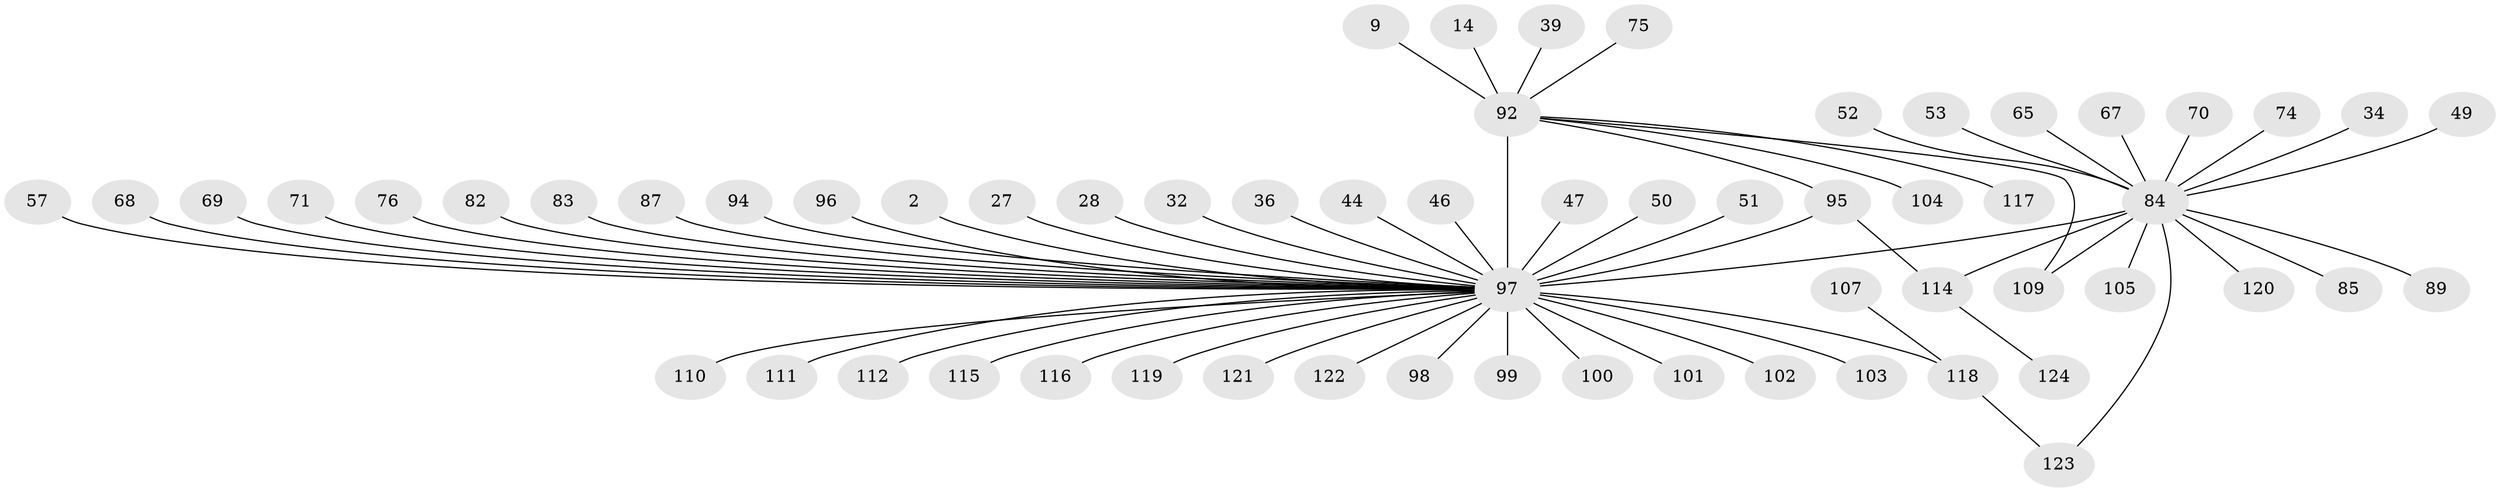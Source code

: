 // original degree distribution, {31: 0.008064516129032258, 1: 0.532258064516129, 7: 0.016129032258064516, 21: 0.008064516129032258, 18: 0.008064516129032258, 8: 0.008064516129032258, 2: 0.1774193548387097, 6: 0.016129032258064516, 4: 0.056451612903225805, 5: 0.04838709677419355, 3: 0.11290322580645161, 10: 0.008064516129032258}
// Generated by graph-tools (version 1.1) at 2025/50/03/04/25 21:50:27]
// undirected, 62 vertices, 65 edges
graph export_dot {
graph [start="1"]
  node [color=gray90,style=filled];
  2;
  9;
  14;
  27;
  28;
  32;
  34;
  36;
  39;
  44 [super="+8"];
  46;
  47;
  49;
  50;
  51;
  52 [super="+18"];
  53;
  57;
  65;
  67;
  68;
  69;
  70;
  71;
  74 [super="+66"];
  75;
  76;
  82;
  83;
  84 [super="+33+12+21+26"];
  85;
  87;
  89;
  92 [super="+64+88"];
  94;
  95 [super="+3"];
  96;
  97 [super="+15+11+6+93+80+78+91"];
  98;
  99;
  100;
  101 [super="+38"];
  102;
  103;
  104 [super="+45"];
  105;
  107;
  109 [super="+61"];
  110;
  111;
  112;
  114 [super="+60+23+113"];
  115 [super="+86"];
  116;
  117;
  118 [super="+7+17+25"];
  119;
  120;
  121;
  122 [super="+108"];
  123 [super="+106"];
  124;
  2 -- 97;
  9 -- 92;
  14 -- 92;
  27 -- 97;
  28 -- 97;
  32 -- 97;
  34 -- 84;
  36 -- 97;
  39 -- 92;
  44 -- 97;
  46 -- 97;
  47 -- 97;
  49 -- 84;
  50 -- 97;
  51 -- 97;
  52 -- 84;
  53 -- 84;
  57 -- 97;
  65 -- 84;
  67 -- 84;
  68 -- 97;
  69 -- 97;
  70 -- 84;
  71 -- 97;
  74 -- 84;
  75 -- 92;
  76 -- 97;
  82 -- 97;
  83 -- 97 [weight=2];
  84 -- 97 [weight=11];
  84 -- 85;
  84 -- 120;
  84 -- 89;
  84 -- 105;
  84 -- 114 [weight=2];
  84 -- 109;
  84 -- 123;
  87 -- 97;
  92 -- 95 [weight=2];
  92 -- 117;
  92 -- 97 [weight=8];
  92 -- 104;
  92 -- 109;
  94 -- 97;
  95 -- 97 [weight=5];
  95 -- 114 [weight=2];
  96 -- 97;
  97 -- 121;
  97 -- 100;
  97 -- 119;
  97 -- 98;
  97 -- 101 [weight=2];
  97 -- 102;
  97 -- 110;
  97 -- 111;
  97 -- 116;
  97 -- 118 [weight=4];
  97 -- 122 [weight=2];
  97 -- 103;
  97 -- 115;
  97 -- 112;
  97 -- 99;
  107 -- 118;
  114 -- 124;
  118 -- 123;
}
